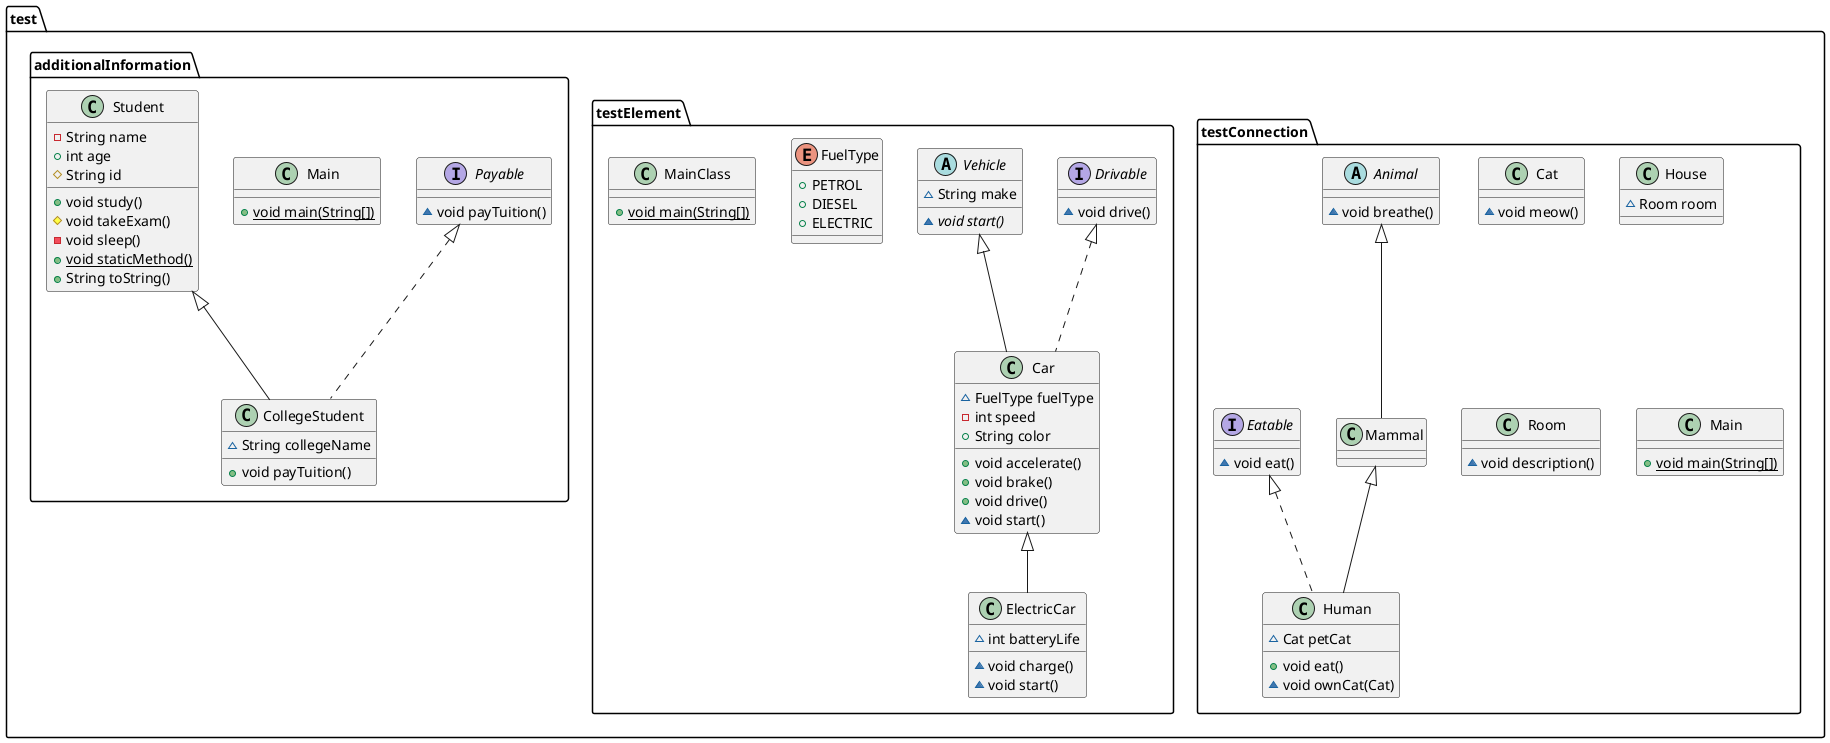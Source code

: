 @startuml
abstract class test.testConnection.Animal {
~ void breathe()
}
interface test.testConnection.Eatable {
~ void eat()
}
class test.testConnection.Mammal {
}
class test.testConnection.Human {
~ Cat petCat
+ void eat()
~ void ownCat(Cat)
}
class test.testConnection.Cat {
~ void meow()
}
class test.testConnection.House {
~ Room room
}
class test.testConnection.Room {
~ void description()
}
class test.testConnection.Main {
+ {static} void main(String[])
}
class test.testElement.Car {
~ FuelType fuelType
- int speed
+ String color
+ void accelerate()
+ void brake()
+ void drive()
~ void start()
}
interface test.additionalInformation.Payable {
~ void payTuition()
}
class test.additionalInformation.CollegeStudent {
~ String collegeName
+ void payTuition()
}
class test.additionalInformation.Main {
+ {static} void main(String[])
}
class test.additionalInformation.Student {
- String name
+ int age
# String id
+ void study()
# void takeExam()
- void sleep()
+ {static} void staticMethod()
+ String toString()
}
interface test.testElement.Drivable {
~ void drive()
}
abstract class test.testElement.Vehicle {
~ String make
~ {abstract}void start()
}
enum test.testElement.FuelType {
+  PETROL
+  DIESEL
+  ELECTRIC
}
class test.testElement.ElectricCar {
~ int batteryLife
~ void charge()
~ void start()
}
class test.testElement.MainClass {
+ {static} void main(String[])
}


test.testConnection.Animal <|-- test.testConnection.Mammal
test.testConnection.Eatable <|.. test.testConnection.Human
test.testConnection.Mammal <|-- test.testConnection.Human
test.testElement.Drivable <|.. test.testElement.Car
test.testElement.Vehicle <|-- test.testElement.Car
test.additionalInformation.Payable <|.. test.additionalInformation.CollegeStudent
test.additionalInformation.Student <|-- test.additionalInformation.CollegeStudent
test.testElement.Car <|-- test.testElement.ElectricCar
@enduml